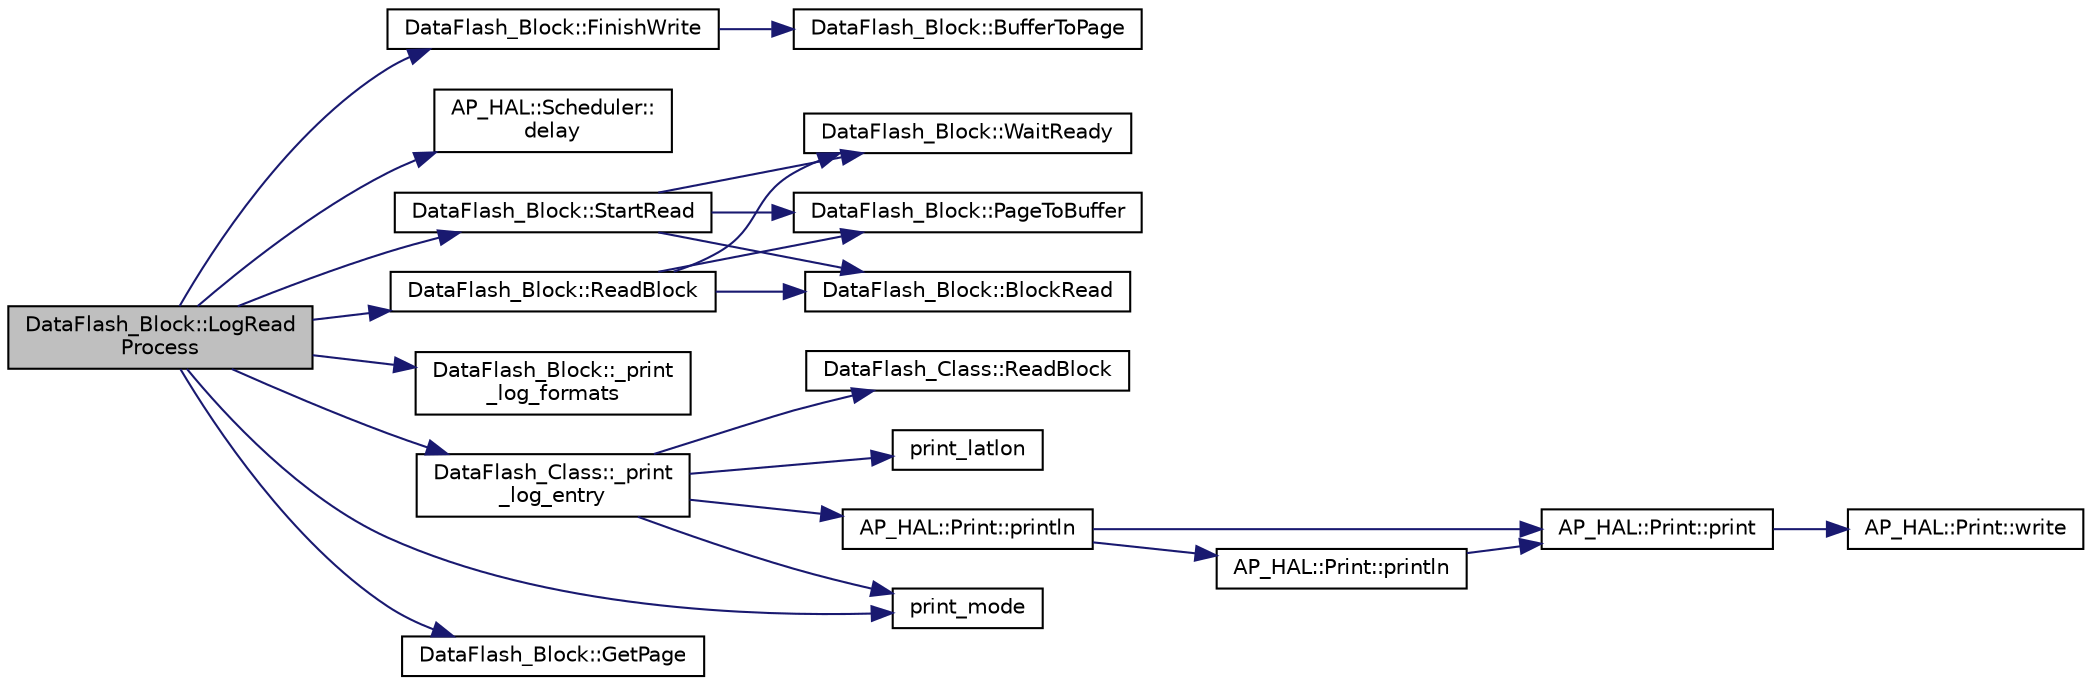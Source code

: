 digraph "DataFlash_Block::LogReadProcess"
{
 // INTERACTIVE_SVG=YES
  edge [fontname="Helvetica",fontsize="10",labelfontname="Helvetica",labelfontsize="10"];
  node [fontname="Helvetica",fontsize="10",shape=record];
  rankdir="LR";
  Node1 [label="DataFlash_Block::LogRead\lProcess",height=0.2,width=0.4,color="black", fillcolor="grey75", style="filled" fontcolor="black"];
  Node1 -> Node2 [color="midnightblue",fontsize="10",style="solid",fontname="Helvetica"];
  Node2 [label="DataFlash_Block::FinishWrite",height=0.2,width=0.4,color="black", fillcolor="white", style="filled",URL="$classDataFlash__Block.html#a0deafc6a97e637557305a77d2123d42c"];
  Node2 -> Node3 [color="midnightblue",fontsize="10",style="solid",fontname="Helvetica"];
  Node3 [label="DataFlash_Block::BufferToPage",height=0.2,width=0.4,color="black", fillcolor="white", style="filled",URL="$classDataFlash__Block.html#ae12775fef1d395f4a9d19757b9187cff"];
  Node1 -> Node4 [color="midnightblue",fontsize="10",style="solid",fontname="Helvetica"];
  Node4 [label="AP_HAL::Scheduler::\ldelay",height=0.2,width=0.4,color="black", fillcolor="white", style="filled",URL="$classAP__HAL_1_1Scheduler.html#ab3175e2e6223ccfe82f957e41cc12b26"];
  Node1 -> Node5 [color="midnightblue",fontsize="10",style="solid",fontname="Helvetica"];
  Node5 [label="DataFlash_Block::StartRead",height=0.2,width=0.4,color="black", fillcolor="white", style="filled",URL="$classDataFlash__Block.html#a7e3413fd597032d4f4692129d2c5d076"];
  Node5 -> Node6 [color="midnightblue",fontsize="10",style="solid",fontname="Helvetica"];
  Node6 [label="DataFlash_Block::WaitReady",height=0.2,width=0.4,color="black", fillcolor="white", style="filled",URL="$classDataFlash__Block.html#a5adc35354a63752dc3c855b18e83c175"];
  Node5 -> Node7 [color="midnightblue",fontsize="10",style="solid",fontname="Helvetica"];
  Node7 [label="DataFlash_Block::PageToBuffer",height=0.2,width=0.4,color="black", fillcolor="white", style="filled",URL="$classDataFlash__Block.html#a0bc13dd2c8ec2d928e3409c431fb1430"];
  Node5 -> Node8 [color="midnightblue",fontsize="10",style="solid",fontname="Helvetica"];
  Node8 [label="DataFlash_Block::BlockRead",height=0.2,width=0.4,color="black", fillcolor="white", style="filled",URL="$classDataFlash__Block.html#a4ba0e8bf9f8028d04422e8688efff2c2"];
  Node1 -> Node9 [color="midnightblue",fontsize="10",style="solid",fontname="Helvetica"];
  Node9 [label="DataFlash_Block::ReadBlock",height=0.2,width=0.4,color="black", fillcolor="white", style="filled",URL="$classDataFlash__Block.html#abd37ab617316f3e981e6a36639388af2"];
  Node9 -> Node6 [color="midnightblue",fontsize="10",style="solid",fontname="Helvetica"];
  Node9 -> Node8 [color="midnightblue",fontsize="10",style="solid",fontname="Helvetica"];
  Node9 -> Node7 [color="midnightblue",fontsize="10",style="solid",fontname="Helvetica"];
  Node1 -> Node10 [color="midnightblue",fontsize="10",style="solid",fontname="Helvetica"];
  Node10 [label="DataFlash_Block::_print\l_log_formats",height=0.2,width=0.4,color="black", fillcolor="white", style="filled",URL="$classDataFlash__Block.html#a602b15ade5e51245db9f0c569cacd8e4"];
  Node1 -> Node11 [color="midnightblue",fontsize="10",style="solid",fontname="Helvetica"];
  Node11 [label="DataFlash_Class::_print\l_log_entry",height=0.2,width=0.4,color="black", fillcolor="white", style="filled",URL="$classDataFlash__Class.html#a0fcc2b2770dd013c11d54745b661f633"];
  Node11 -> Node12 [color="midnightblue",fontsize="10",style="solid",fontname="Helvetica"];
  Node12 [label="DataFlash_Class::ReadBlock",height=0.2,width=0.4,color="black", fillcolor="white", style="filled",URL="$classDataFlash__Class.html#a178f80dd7ab895ab069a432cde9c06bf"];
  Node11 -> Node13 [color="midnightblue",fontsize="10",style="solid",fontname="Helvetica"];
  Node13 [label="print_latlon",height=0.2,width=0.4,color="black", fillcolor="white", style="filled",URL="$AP__Math_8h.html#ae0eb26c397efe633c3fe0d6a1d866897"];
  Node11 -> Node14 [color="midnightblue",fontsize="10",style="solid",fontname="Helvetica"];
  Node14 [label="print_mode",height=0.2,width=0.4,color="black", fillcolor="white", style="filled",URL="$DataFlash__test_8pde.html#aac815bc76357409b2c1a35dd168926fe"];
  Node11 -> Node15 [color="midnightblue",fontsize="10",style="solid",fontname="Helvetica"];
  Node15 [label="AP_HAL::Print::println",height=0.2,width=0.4,color="black", fillcolor="white", style="filled",URL="$classAP__HAL_1_1Print.html#ad337ce3f7977411b7d34d47a51e5737e"];
  Node15 -> Node16 [color="midnightblue",fontsize="10",style="solid",fontname="Helvetica"];
  Node16 [label="AP_HAL::Print::print",height=0.2,width=0.4,color="black", fillcolor="white", style="filled",URL="$classAP__HAL_1_1Print.html#acfe80773011eb17dfb52c2fba517a093"];
  Node16 -> Node17 [color="midnightblue",fontsize="10",style="solid",fontname="Helvetica"];
  Node17 [label="AP_HAL::Print::write",height=0.2,width=0.4,color="black", fillcolor="white", style="filled",URL="$classAP__HAL_1_1Print.html#acc65391952a43334f8f5c9bef341f501"];
  Node15 -> Node18 [color="midnightblue",fontsize="10",style="solid",fontname="Helvetica"];
  Node18 [label="AP_HAL::Print::println",height=0.2,width=0.4,color="black", fillcolor="white", style="filled",URL="$classAP__HAL_1_1Print.html#a169b128f9e22f0c15883768f580541a2"];
  Node18 -> Node16 [color="midnightblue",fontsize="10",style="solid",fontname="Helvetica"];
  Node1 -> Node14 [color="midnightblue",fontsize="10",style="solid",fontname="Helvetica"];
  Node1 -> Node19 [color="midnightblue",fontsize="10",style="solid",fontname="Helvetica"];
  Node19 [label="DataFlash_Block::GetPage",height=0.2,width=0.4,color="black", fillcolor="white", style="filled",URL="$classDataFlash__Block.html#a4b3378c13707fcee90f517054a9418c2"];
}
